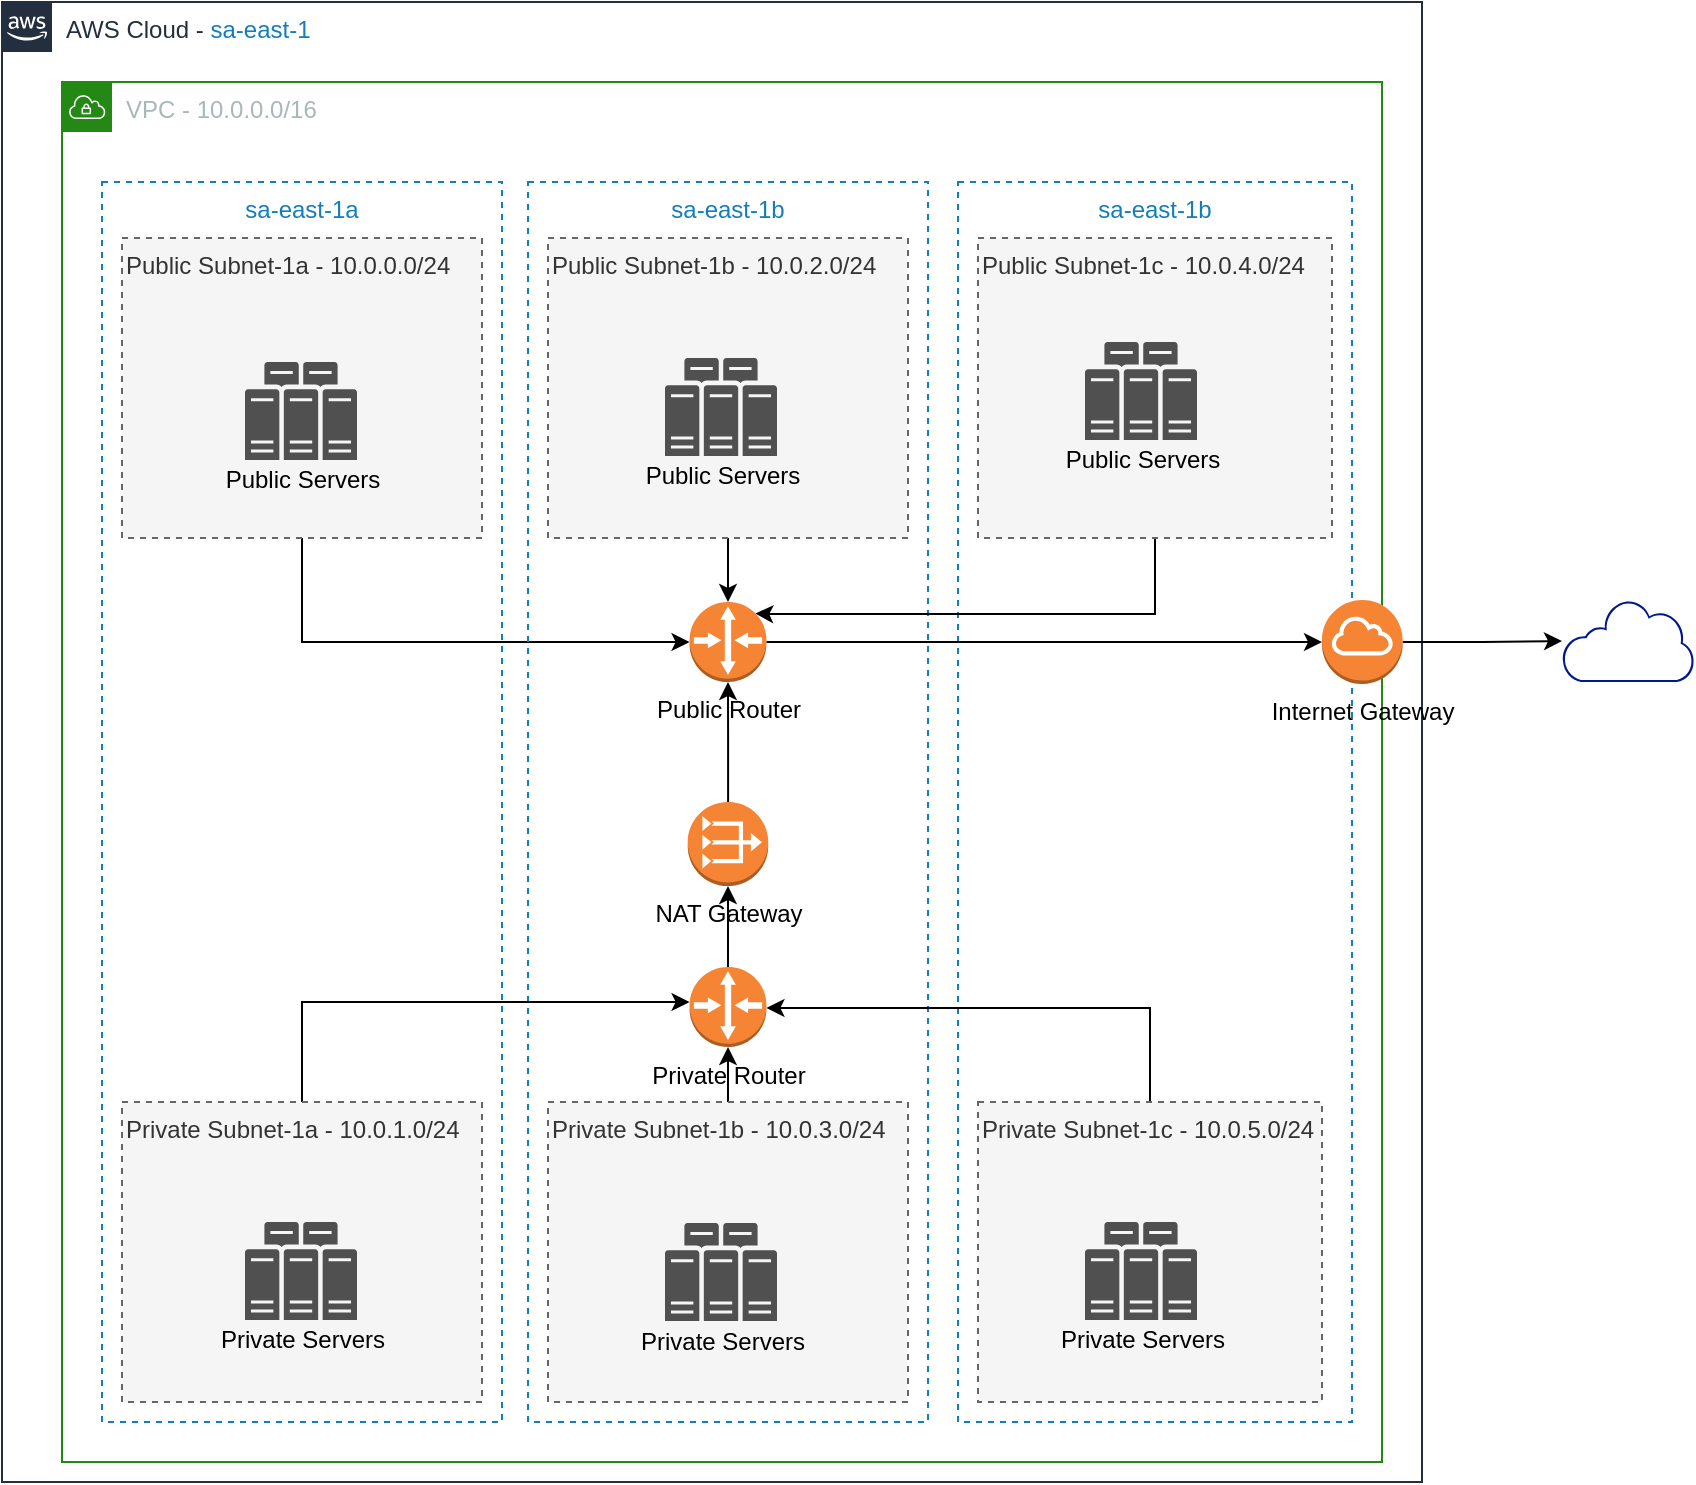 <mxfile version="16.6.4" type="device"><diagram id="cnOjBYwnfC79GeazHhYa" name="Page-1"><mxGraphModel dx="729" dy="1560" grid="1" gridSize="10" guides="1" tooltips="1" connect="1" arrows="1" fold="1" page="1" pageScale="1" pageWidth="827" pageHeight="1169" math="0" shadow="0"><root><mxCell id="0"/><mxCell id="1" parent="0"/><mxCell id="bCgcQj34iPJ4MnZ6hKmZ-1" value="AWS Cloud -&amp;nbsp;&lt;span style=&quot;color: rgb(20 , 126 , 186)&quot;&gt;sa-east-1&lt;/span&gt;" style="points=[[0,0],[0.25,0],[0.5,0],[0.75,0],[1,0],[1,0.25],[1,0.5],[1,0.75],[1,1],[0.75,1],[0.5,1],[0.25,1],[0,1],[0,0.75],[0,0.5],[0,0.25]];outlineConnect=0;gradientColor=none;html=1;whiteSpace=wrap;fontSize=12;fontStyle=0;shape=mxgraph.aws4.group;grIcon=mxgraph.aws4.group_aws_cloud_alt;strokeColor=#232F3E;fillColor=none;verticalAlign=top;align=left;spacingLeft=30;fontColor=#232F3E;dashed=0;" parent="1" vertex="1"><mxGeometry y="-1050" width="710" height="740" as="geometry"/></mxCell><mxCell id="bCgcQj34iPJ4MnZ6hKmZ-11" value="VPC - 10.0.0.0/16" style="points=[[0,0],[0.25,0],[0.5,0],[0.75,0],[1,0],[1,0.25],[1,0.5],[1,0.75],[1,1],[0.75,1],[0.5,1],[0.25,1],[0,1],[0,0.75],[0,0.5],[0,0.25]];outlineConnect=0;gradientColor=none;html=1;whiteSpace=wrap;fontSize=12;fontStyle=0;shape=mxgraph.aws4.group;grIcon=mxgraph.aws4.group_vpc;strokeColor=#248814;fillColor=none;verticalAlign=top;align=left;spacingLeft=30;fontColor=#AAB7B8;dashed=0;" parent="1" vertex="1"><mxGeometry x="30" y="-1010" width="660" height="690" as="geometry"/></mxCell><mxCell id="bCgcQj34iPJ4MnZ6hKmZ-2" value="sa-east-1a" style="fillColor=none;strokeColor=#147EBA;dashed=1;verticalAlign=top;fontStyle=0;fontColor=#147EBA;" parent="1" vertex="1"><mxGeometry x="50" y="-960" width="200" height="620" as="geometry"/></mxCell><mxCell id="jhfyvDcqbTk7GtAwyDIl-35" style="edgeStyle=orthogonalEdgeStyle;rounded=0;orthogonalLoop=1;jettySize=auto;html=1;entryX=0;entryY=0.5;entryDx=0;entryDy=0;entryPerimeter=0;" edge="1" parent="1" source="bCgcQj34iPJ4MnZ6hKmZ-9" target="jhfyvDcqbTk7GtAwyDIl-29"><mxGeometry relative="1" as="geometry"><Array as="points"><mxPoint x="150" y="-730"/></Array></mxGeometry></mxCell><mxCell id="bCgcQj34iPJ4MnZ6hKmZ-9" value="Public Subnet-1a - 10.0.0.0/24" style="fillColor=#f5f5f5;strokeColor=#666666;dashed=1;verticalAlign=top;fontStyle=0;fontColor=#333333;align=left;" parent="1" vertex="1"><mxGeometry x="60" y="-932" width="180" height="150" as="geometry"/></mxCell><mxCell id="bCgcQj34iPJ4MnZ6hKmZ-3" value="sa-east-1b" style="fillColor=none;strokeColor=#147EBA;dashed=1;verticalAlign=top;fontStyle=0;fontColor=#147EBA;" parent="1" vertex="1"><mxGeometry x="263" y="-960" width="200" height="620" as="geometry"/></mxCell><mxCell id="jhfyvDcqbTk7GtAwyDIl-24" style="edgeStyle=orthogonalEdgeStyle;rounded=0;orthogonalLoop=1;jettySize=auto;html=1;entryX=0.5;entryY=1;entryDx=0;entryDy=0;entryPerimeter=0;" edge="1" parent="1" source="bCgcQj34iPJ4MnZ6hKmZ-33" target="jhfyvDcqbTk7GtAwyDIl-16"><mxGeometry relative="1" as="geometry"/></mxCell><mxCell id="bCgcQj34iPJ4MnZ6hKmZ-33" value="Private Subnet-1b - 10.0.3.0/24" style="fillColor=#f5f5f5;strokeColor=#666666;dashed=1;verticalAlign=top;fontStyle=0;fontColor=#333333;align=left;" parent="1" vertex="1"><mxGeometry x="273" y="-500" width="180" height="150" as="geometry"/></mxCell><mxCell id="jhfyvDcqbTk7GtAwyDIl-36" style="edgeStyle=orthogonalEdgeStyle;rounded=0;orthogonalLoop=1;jettySize=auto;html=1;" edge="1" parent="1" source="bCgcQj34iPJ4MnZ6hKmZ-32" target="jhfyvDcqbTk7GtAwyDIl-29"><mxGeometry relative="1" as="geometry"/></mxCell><mxCell id="bCgcQj34iPJ4MnZ6hKmZ-32" value="Public Subnet-1b - 10.0.2.0/24" style="fillColor=#f5f5f5;strokeColor=#666666;dashed=1;verticalAlign=top;fontStyle=0;fontColor=#333333;align=left;" parent="1" vertex="1"><mxGeometry x="273" y="-932" width="180" height="150" as="geometry"/></mxCell><mxCell id="jhfyvDcqbTk7GtAwyDIl-23" style="edgeStyle=orthogonalEdgeStyle;rounded=0;orthogonalLoop=1;jettySize=auto;html=1;" edge="1" parent="1" source="bCgcQj34iPJ4MnZ6hKmZ-10" target="jhfyvDcqbTk7GtAwyDIl-16"><mxGeometry relative="1" as="geometry"><Array as="points"><mxPoint x="150" y="-550"/></Array></mxGeometry></mxCell><mxCell id="bCgcQj34iPJ4MnZ6hKmZ-10" value="Private Subnet-1a - 10.0.1.0/24" style="fillColor=#f5f5f5;strokeColor=#666666;dashed=1;verticalAlign=top;fontStyle=0;fontColor=#333333;align=left;" parent="1" vertex="1"><mxGeometry x="60" y="-500" width="180" height="150" as="geometry"/></mxCell><mxCell id="bCgcQj34iPJ4MnZ6hKmZ-38" value="" style="aspect=fixed;pointerEvents=1;shadow=0;dashed=0;html=1;strokeColor=none;labelPosition=center;verticalLabelPosition=bottom;verticalAlign=top;align=center;fillColor=#00188D;shape=mxgraph.mscae.enterprise.internet_hollow" parent="1" vertex="1"><mxGeometry x="780" y="-751" width="66" height="41" as="geometry"/></mxCell><mxCell id="bCgcQj34iPJ4MnZ6hKmZ-42" value="" style="group" parent="1" vertex="1" connectable="0"><mxGeometry x="100" y="-440" width="100" height="69" as="geometry"/></mxCell><mxCell id="bCgcQj34iPJ4MnZ6hKmZ-40" value="" style="pointerEvents=1;shadow=0;dashed=0;html=1;strokeColor=none;fillColor=#505050;labelPosition=center;verticalLabelPosition=bottom;verticalAlign=top;outlineConnect=0;align=center;shape=mxgraph.office.servers.server_farm;" parent="bCgcQj34iPJ4MnZ6hKmZ-42" vertex="1"><mxGeometry x="21.5" width="56" height="49" as="geometry"/></mxCell><mxCell id="bCgcQj34iPJ4MnZ6hKmZ-41" value="Private Servers" style="text;html=1;align=center;verticalAlign=middle;resizable=0;points=[];;autosize=1;" parent="bCgcQj34iPJ4MnZ6hKmZ-42" vertex="1"><mxGeometry y="49" width="100" height="20" as="geometry"/></mxCell><mxCell id="bCgcQj34iPJ4MnZ6hKmZ-43" value="" style="group" parent="1" vertex="1" connectable="0"><mxGeometry x="310" y="-439.5" width="100" height="69" as="geometry"/></mxCell><mxCell id="bCgcQj34iPJ4MnZ6hKmZ-44" value="" style="pointerEvents=1;shadow=0;dashed=0;html=1;strokeColor=none;fillColor=#505050;labelPosition=center;verticalLabelPosition=bottom;verticalAlign=top;outlineConnect=0;align=center;shape=mxgraph.office.servers.server_farm;" parent="bCgcQj34iPJ4MnZ6hKmZ-43" vertex="1"><mxGeometry x="21.5" width="56" height="49" as="geometry"/></mxCell><mxCell id="bCgcQj34iPJ4MnZ6hKmZ-45" value="Private Servers" style="text;html=1;align=center;verticalAlign=middle;resizable=0;points=[];;autosize=1;" parent="bCgcQj34iPJ4MnZ6hKmZ-43" vertex="1"><mxGeometry y="49" width="100" height="20" as="geometry"/></mxCell><mxCell id="bCgcQj34iPJ4MnZ6hKmZ-48" value="" style="group" parent="1" vertex="1" connectable="0"><mxGeometry x="100" y="-870" width="100" height="69" as="geometry"/></mxCell><mxCell id="bCgcQj34iPJ4MnZ6hKmZ-49" value="" style="pointerEvents=1;shadow=0;dashed=0;html=1;strokeColor=none;fillColor=#505050;labelPosition=center;verticalLabelPosition=bottom;verticalAlign=top;outlineConnect=0;align=center;shape=mxgraph.office.servers.server_farm;" parent="bCgcQj34iPJ4MnZ6hKmZ-48" vertex="1"><mxGeometry x="21.5" width="56" height="49" as="geometry"/></mxCell><mxCell id="bCgcQj34iPJ4MnZ6hKmZ-50" value="Public Servers" style="text;html=1;align=center;verticalAlign=middle;resizable=0;points=[];;autosize=1;" parent="bCgcQj34iPJ4MnZ6hKmZ-48" vertex="1"><mxGeometry x="5" y="49" width="90" height="20" as="geometry"/></mxCell><mxCell id="bCgcQj34iPJ4MnZ6hKmZ-51" value="" style="group" parent="1" vertex="1" connectable="0"><mxGeometry x="310" y="-872" width="100" height="69" as="geometry"/></mxCell><mxCell id="bCgcQj34iPJ4MnZ6hKmZ-52" value="" style="pointerEvents=1;shadow=0;dashed=0;html=1;strokeColor=none;fillColor=#505050;labelPosition=center;verticalLabelPosition=bottom;verticalAlign=top;outlineConnect=0;align=center;shape=mxgraph.office.servers.server_farm;" parent="bCgcQj34iPJ4MnZ6hKmZ-51" vertex="1"><mxGeometry x="21.5" width="56" height="49" as="geometry"/></mxCell><mxCell id="bCgcQj34iPJ4MnZ6hKmZ-53" value="Public Servers" style="text;html=1;align=center;verticalAlign=middle;resizable=0;points=[];;autosize=1;" parent="bCgcQj34iPJ4MnZ6hKmZ-51" vertex="1"><mxGeometry x="5" y="49" width="90" height="20" as="geometry"/></mxCell><mxCell id="jhfyvDcqbTk7GtAwyDIl-1" value="sa-east-1b" style="fillColor=none;strokeColor=#147EBA;dashed=1;verticalAlign=top;fontStyle=0;fontColor=#147EBA;" vertex="1" parent="1"><mxGeometry x="478" y="-960" width="197" height="620" as="geometry"/></mxCell><mxCell id="jhfyvDcqbTk7GtAwyDIl-25" style="edgeStyle=orthogonalEdgeStyle;rounded=0;orthogonalLoop=1;jettySize=auto;html=1;" edge="1" parent="1" source="jhfyvDcqbTk7GtAwyDIl-2" target="jhfyvDcqbTk7GtAwyDIl-16"><mxGeometry relative="1" as="geometry"><Array as="points"><mxPoint x="574" y="-547"/></Array></mxGeometry></mxCell><mxCell id="jhfyvDcqbTk7GtAwyDIl-2" value="Private Subnet-1c - 10.0.5.0/24" style="fillColor=#f5f5f5;strokeColor=#666666;dashed=1;verticalAlign=top;fontStyle=0;fontColor=#333333;align=left;" vertex="1" parent="1"><mxGeometry x="488" y="-500" width="172" height="150" as="geometry"/></mxCell><mxCell id="jhfyvDcqbTk7GtAwyDIl-37" style="edgeStyle=orthogonalEdgeStyle;rounded=0;orthogonalLoop=1;jettySize=auto;html=1;entryX=0.855;entryY=0.145;entryDx=0;entryDy=0;entryPerimeter=0;" edge="1" parent="1" source="jhfyvDcqbTk7GtAwyDIl-3" target="jhfyvDcqbTk7GtAwyDIl-29"><mxGeometry relative="1" as="geometry"><Array as="points"><mxPoint x="576" y="-744"/><mxPoint x="383" y="-744"/></Array></mxGeometry></mxCell><mxCell id="jhfyvDcqbTk7GtAwyDIl-3" value="Public Subnet-1c - 10.0.4.0/24" style="fillColor=#f5f5f5;strokeColor=#666666;dashed=1;verticalAlign=top;fontStyle=0;fontColor=#333333;align=left;" vertex="1" parent="1"><mxGeometry x="488" y="-932" width="177" height="150" as="geometry"/></mxCell><mxCell id="jhfyvDcqbTk7GtAwyDIl-4" value="" style="group" vertex="1" connectable="0" parent="1"><mxGeometry x="520" y="-440" width="100" height="69" as="geometry"/></mxCell><mxCell id="jhfyvDcqbTk7GtAwyDIl-5" value="" style="pointerEvents=1;shadow=0;dashed=0;html=1;strokeColor=none;fillColor=#505050;labelPosition=center;verticalLabelPosition=bottom;verticalAlign=top;outlineConnect=0;align=center;shape=mxgraph.office.servers.server_farm;" vertex="1" parent="jhfyvDcqbTk7GtAwyDIl-4"><mxGeometry x="21.5" width="56" height="49" as="geometry"/></mxCell><mxCell id="jhfyvDcqbTk7GtAwyDIl-6" value="Private Servers" style="text;html=1;align=center;verticalAlign=middle;resizable=0;points=[];;autosize=1;" vertex="1" parent="jhfyvDcqbTk7GtAwyDIl-4"><mxGeometry y="49" width="100" height="20" as="geometry"/></mxCell><mxCell id="jhfyvDcqbTk7GtAwyDIl-7" value="" style="group" vertex="1" connectable="0" parent="1"><mxGeometry x="520" y="-880" width="100" height="69" as="geometry"/></mxCell><mxCell id="jhfyvDcqbTk7GtAwyDIl-8" value="" style="pointerEvents=1;shadow=0;dashed=0;html=1;strokeColor=none;fillColor=#505050;labelPosition=center;verticalLabelPosition=bottom;verticalAlign=top;outlineConnect=0;align=center;shape=mxgraph.office.servers.server_farm;" vertex="1" parent="jhfyvDcqbTk7GtAwyDIl-7"><mxGeometry x="21.5" width="56" height="49" as="geometry"/></mxCell><mxCell id="jhfyvDcqbTk7GtAwyDIl-9" value="Public Servers" style="text;html=1;align=center;verticalAlign=middle;resizable=0;points=[];;autosize=1;" vertex="1" parent="jhfyvDcqbTk7GtAwyDIl-7"><mxGeometry x="5" y="49" width="90" height="20" as="geometry"/></mxCell><mxCell id="jhfyvDcqbTk7GtAwyDIl-31" style="edgeStyle=orthogonalEdgeStyle;rounded=0;orthogonalLoop=1;jettySize=auto;html=1;" edge="1" parent="1" source="jhfyvDcqbTk7GtAwyDIl-15" target="jhfyvDcqbTk7GtAwyDIl-29"><mxGeometry relative="1" as="geometry"/></mxCell><mxCell id="jhfyvDcqbTk7GtAwyDIl-15" value="NAT Gateway" style="outlineConnect=0;dashed=0;verticalLabelPosition=bottom;verticalAlign=top;align=center;html=1;shape=mxgraph.aws3.vpc_nat_gateway;fillColor=#F58534;gradientColor=none;" vertex="1" parent="1"><mxGeometry x="342.87" y="-650" width="40.25" height="42" as="geometry"/></mxCell><mxCell id="jhfyvDcqbTk7GtAwyDIl-26" style="edgeStyle=orthogonalEdgeStyle;rounded=0;orthogonalLoop=1;jettySize=auto;html=1;entryX=0.5;entryY=1;entryDx=0;entryDy=0;entryPerimeter=0;" edge="1" parent="1" source="jhfyvDcqbTk7GtAwyDIl-16" target="jhfyvDcqbTk7GtAwyDIl-15"><mxGeometry relative="1" as="geometry"/></mxCell><mxCell id="jhfyvDcqbTk7GtAwyDIl-16" value="Private Router" style="outlineConnect=0;dashed=0;verticalLabelPosition=bottom;verticalAlign=top;align=center;html=1;shape=mxgraph.aws3.router;fillColor=#F58534;gradientColor=none;strokeWidth=6;" vertex="1" parent="1"><mxGeometry x="343.79" y="-567.5" width="38.43" height="40" as="geometry"/></mxCell><mxCell id="jhfyvDcqbTk7GtAwyDIl-34" style="edgeStyle=orthogonalEdgeStyle;rounded=0;orthogonalLoop=1;jettySize=auto;html=1;" edge="1" parent="1" source="jhfyvDcqbTk7GtAwyDIl-21" target="bCgcQj34iPJ4MnZ6hKmZ-38"><mxGeometry relative="1" as="geometry"/></mxCell><mxCell id="jhfyvDcqbTk7GtAwyDIl-21" value="Internet Gateway" style="outlineConnect=0;dashed=0;verticalLabelPosition=bottom;verticalAlign=top;align=center;html=1;shape=mxgraph.aws3.internet_gateway;fillColor=#F58534;gradientColor=none;strokeWidth=6;" vertex="1" parent="1"><mxGeometry x="660" y="-751" width="40.32" height="42" as="geometry"/></mxCell><mxCell id="jhfyvDcqbTk7GtAwyDIl-38" style="edgeStyle=orthogonalEdgeStyle;rounded=0;orthogonalLoop=1;jettySize=auto;html=1;" edge="1" parent="1" source="jhfyvDcqbTk7GtAwyDIl-29" target="jhfyvDcqbTk7GtAwyDIl-21"><mxGeometry relative="1" as="geometry"/></mxCell><mxCell id="jhfyvDcqbTk7GtAwyDIl-29" value="Public Router" style="outlineConnect=0;dashed=0;verticalLabelPosition=bottom;verticalAlign=top;align=center;html=1;shape=mxgraph.aws3.router;fillColor=#F58534;gradientColor=none;strokeWidth=6;" vertex="1" parent="1"><mxGeometry x="343.78" y="-750" width="38.43" height="40" as="geometry"/></mxCell></root></mxGraphModel></diagram></mxfile>